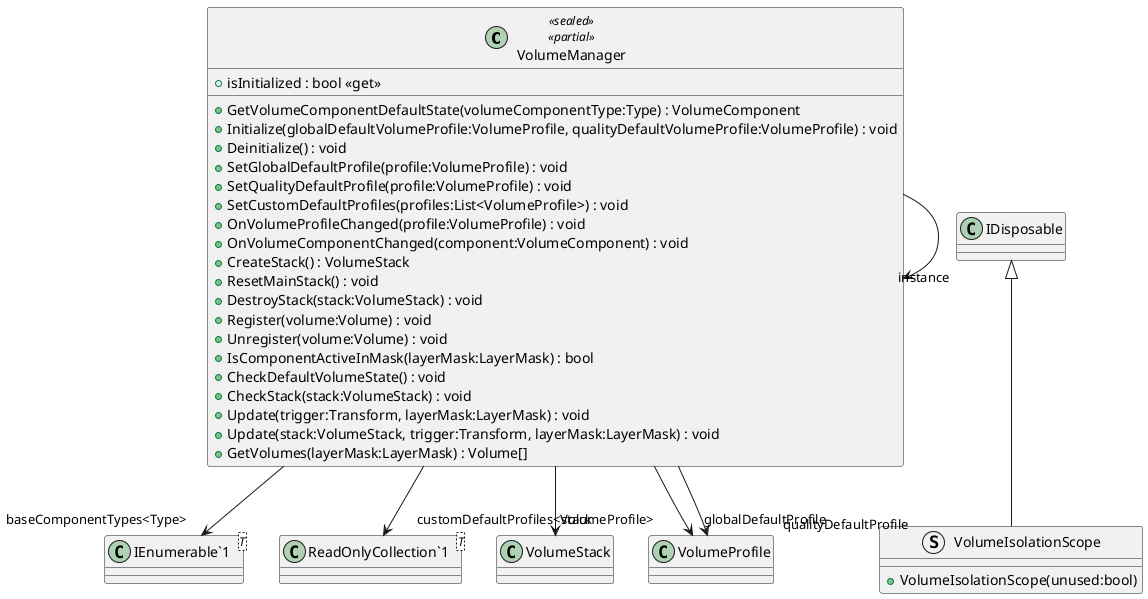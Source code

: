 @startuml
class VolumeManager <<sealed>> <<partial>> {
    + GetVolumeComponentDefaultState(volumeComponentType:Type) : VolumeComponent
    + isInitialized : bool <<get>>
    + Initialize(globalDefaultVolumeProfile:VolumeProfile, qualityDefaultVolumeProfile:VolumeProfile) : void
    + Deinitialize() : void
    + SetGlobalDefaultProfile(profile:VolumeProfile) : void
    + SetQualityDefaultProfile(profile:VolumeProfile) : void
    + SetCustomDefaultProfiles(profiles:List<VolumeProfile>) : void
    + OnVolumeProfileChanged(profile:VolumeProfile) : void
    + OnVolumeComponentChanged(component:VolumeComponent) : void
    + CreateStack() : VolumeStack
    + ResetMainStack() : void
    + DestroyStack(stack:VolumeStack) : void
    + Register(volume:Volume) : void
    + Unregister(volume:Volume) : void
    + IsComponentActiveInMask(layerMask:LayerMask) : bool
    + CheckDefaultVolumeState() : void
    + CheckStack(stack:VolumeStack) : void
    + Update(trigger:Transform, layerMask:LayerMask) : void
    + Update(stack:VolumeStack, trigger:Transform, layerMask:LayerMask) : void
    + GetVolumes(layerMask:LayerMask) : Volume[]
}
struct VolumeIsolationScope {
    + VolumeIsolationScope(unused:bool)
}
class "IEnumerable`1"<T> {
}
class "ReadOnlyCollection`1"<T> {
}
VolumeManager --> "instance" VolumeManager
VolumeManager --> "stack" VolumeStack
VolumeManager --> "baseComponentTypes<Type>" "IEnumerable`1"
VolumeManager --> "globalDefaultProfile" VolumeProfile
VolumeManager --> "qualityDefaultProfile" VolumeProfile
VolumeManager --> "customDefaultProfiles<VolumeProfile>" "ReadOnlyCollection`1"
IDisposable <|-- VolumeIsolationScope
@enduml
